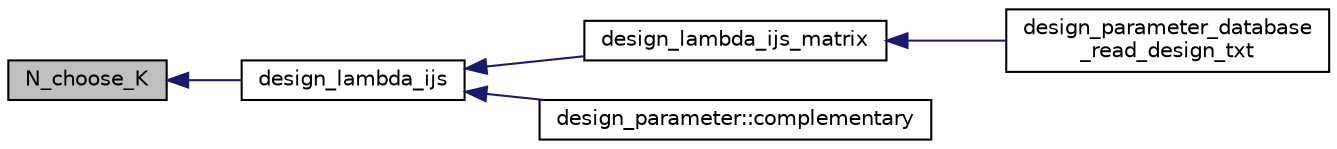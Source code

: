 digraph "N_choose_K"
{
  edge [fontname="Helvetica",fontsize="10",labelfontname="Helvetica",labelfontsize="10"];
  node [fontname="Helvetica",fontsize="10",shape=record];
  rankdir="LR";
  Node7218 [label="N_choose_K",height=0.2,width=0.4,color="black", fillcolor="grey75", style="filled", fontcolor="black"];
  Node7218 -> Node7219 [dir="back",color="midnightblue",fontsize="10",style="solid",fontname="Helvetica"];
  Node7219 [label="design_lambda_ijs",height=0.2,width=0.4,color="black", fillcolor="white", style="filled",URL="$d9/d60/discreta_8h.html#a89f8e89e9ddb69c6871c43b5253363f2"];
  Node7219 -> Node7220 [dir="back",color="midnightblue",fontsize="10",style="solid",fontname="Helvetica"];
  Node7220 [label="design_lambda_ijs_matrix",height=0.2,width=0.4,color="black", fillcolor="white", style="filled",URL="$d9/d60/discreta_8h.html#a77a457666b8a4a24f1208d257a53f3fb"];
  Node7220 -> Node7221 [dir="back",color="midnightblue",fontsize="10",style="solid",fontname="Helvetica"];
  Node7221 [label="design_parameter_database\l_read_design_txt",height=0.2,width=0.4,color="black", fillcolor="white", style="filled",URL="$d9/d60/discreta_8h.html#ac12f39c2d57b543c801c36d26f237ac7"];
  Node7219 -> Node7222 [dir="back",color="midnightblue",fontsize="10",style="solid",fontname="Helvetica"];
  Node7222 [label="design_parameter::complementary",height=0.2,width=0.4,color="black", fillcolor="white", style="filled",URL="$da/d94/classdesign__parameter.html#a9025f18483dfe3f57eecfc6a603b7df1"];
}

